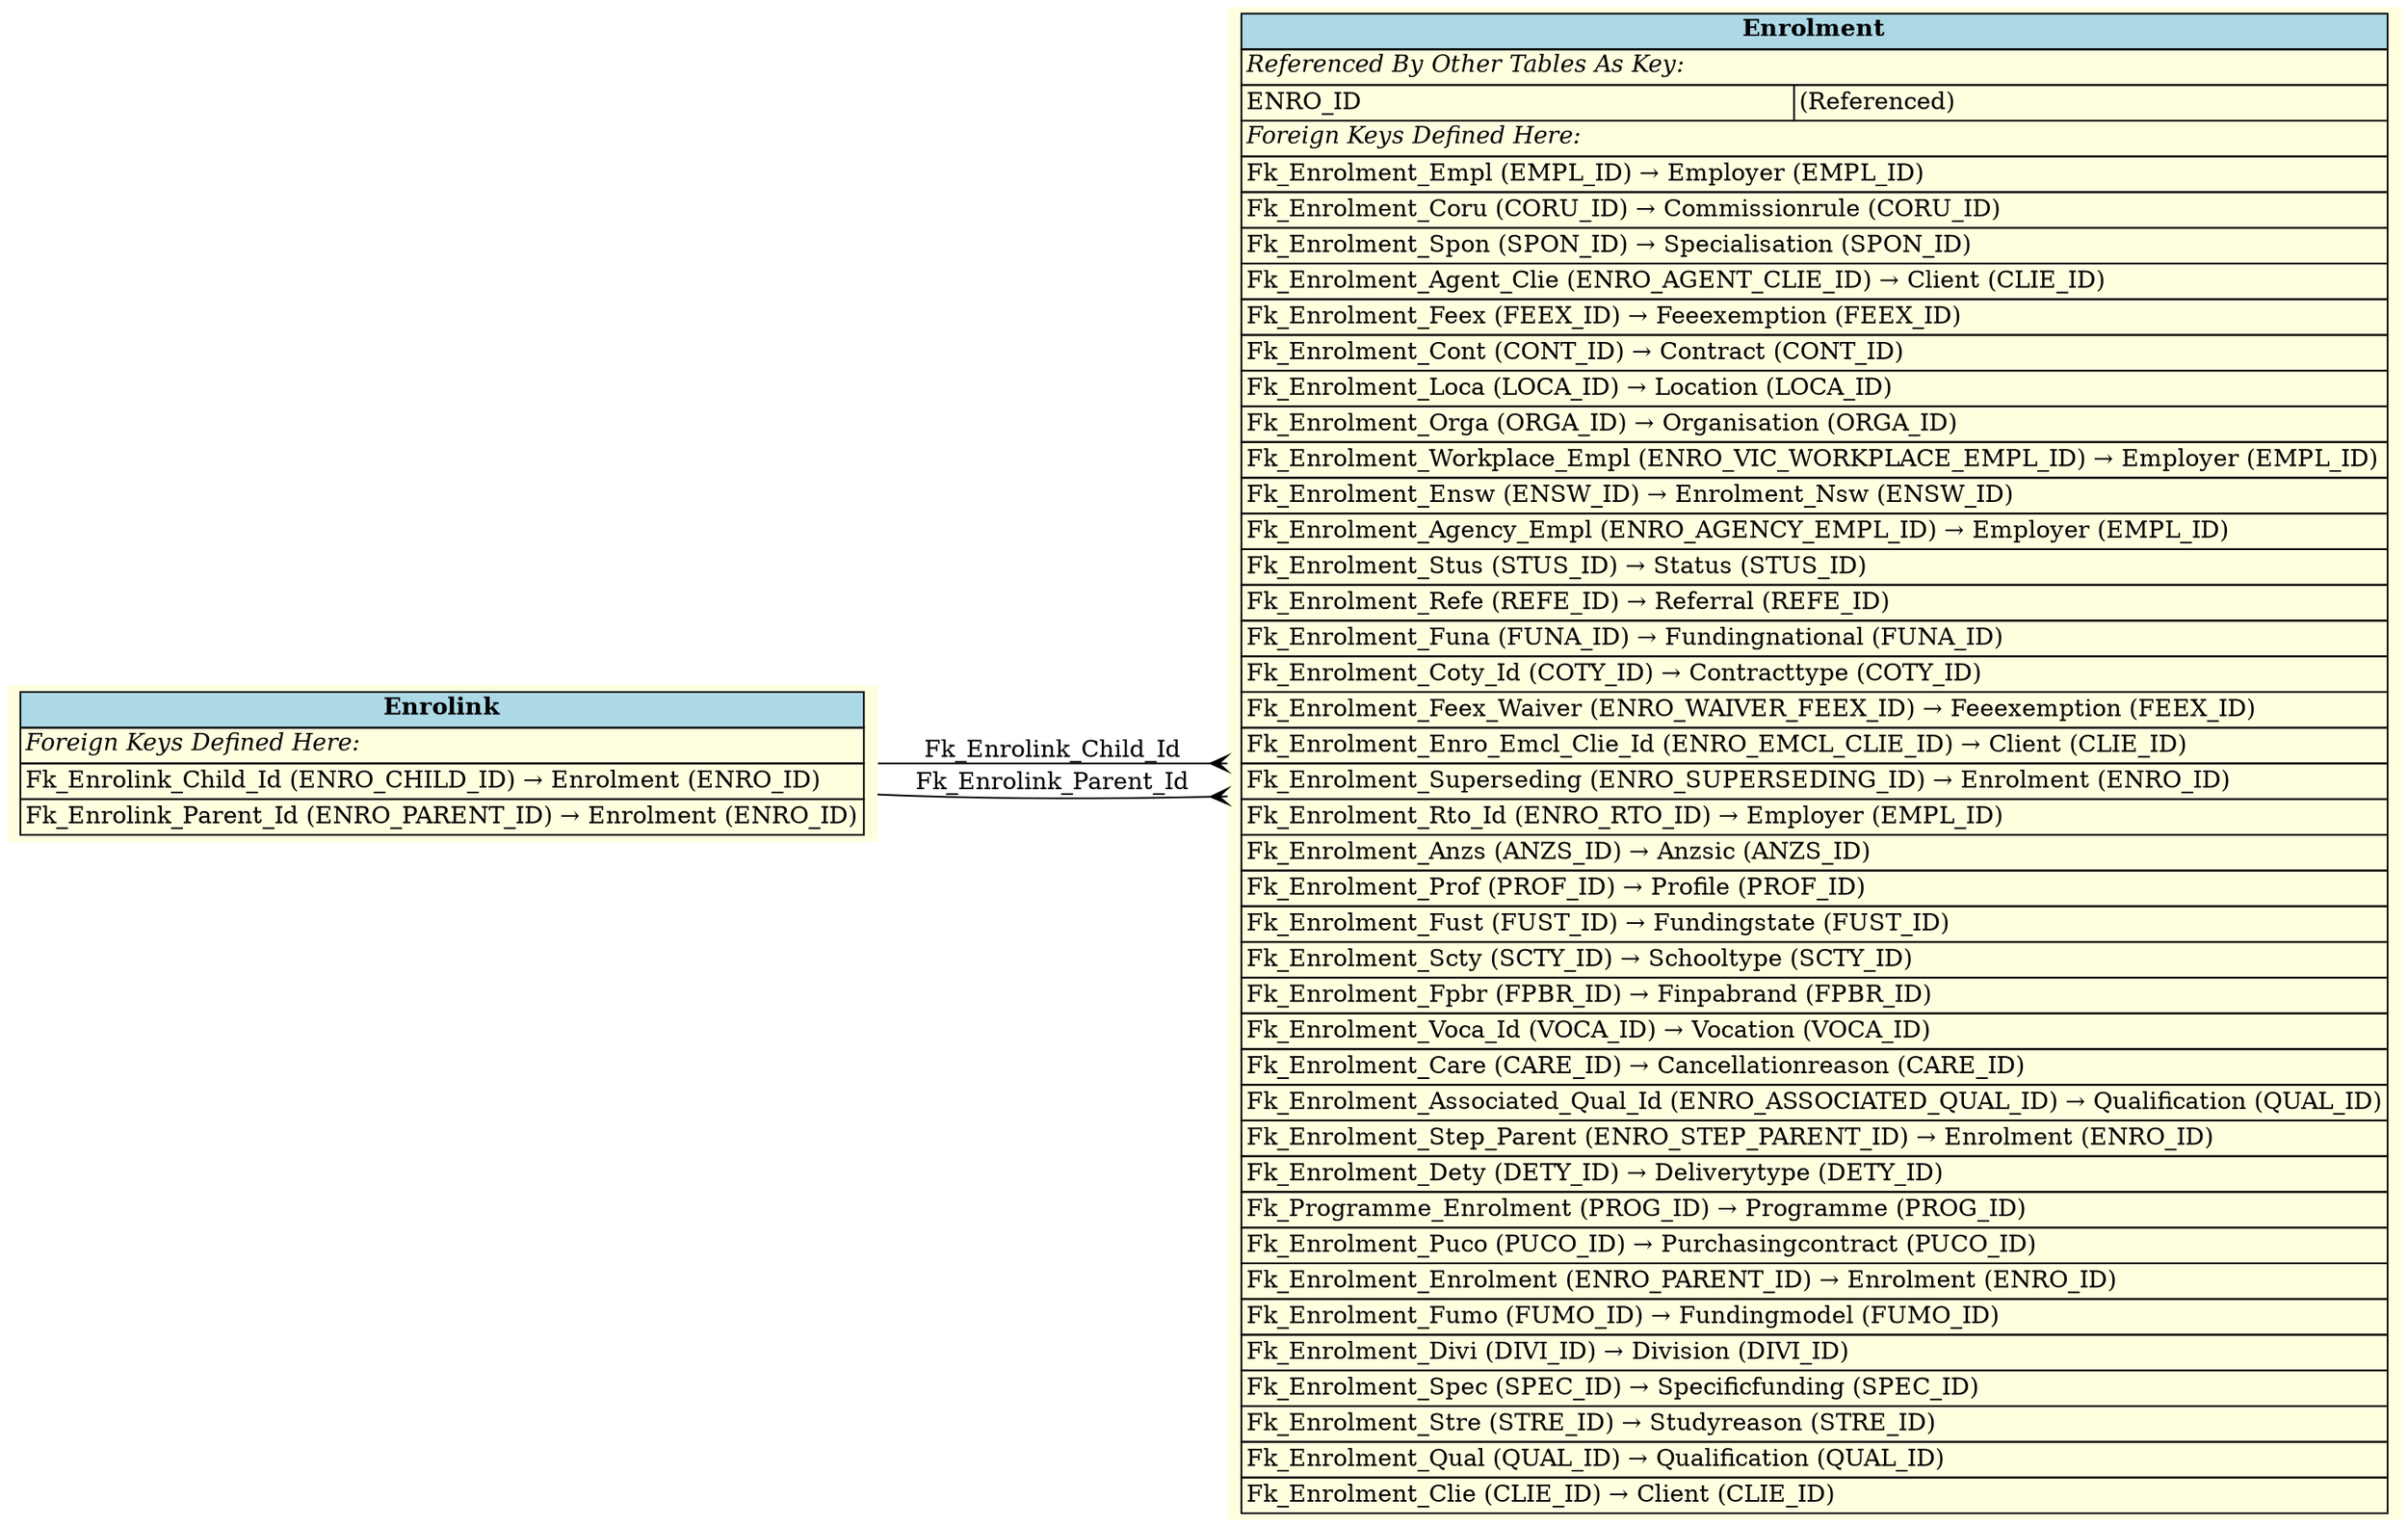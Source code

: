 digraph ERD {
  rankdir=LR;
  node [shape=plaintext, style=filled, fillcolor=lightyellow];
  edge [arrowhead=crow, arrowtail=none, dir=both, labelfontsize=10];

  "Enrolink" [
    label=<
    <TABLE BORDER="0" CELLBORDER="1" CELLSPACING="0" BGCOLOR="lightyellow">
      <TR><TD COLSPAN="2" BGCOLOR="lightblue"><B>Enrolink</B></TD></TR>
      <TR><TD COLSPAN="2" ALIGN="LEFT"><I>Foreign Keys Defined Here:</I></TD></TR>
      <TR><TD ALIGN="LEFT" COLSPAN="2">Fk_Enrolink_Child_Id (ENRO_CHILD_ID) &rarr; Enrolment (ENRO_ID)</TD></TR>
      <TR><TD ALIGN="LEFT" COLSPAN="2">Fk_Enrolink_Parent_Id (ENRO_PARENT_ID) &rarr; Enrolment (ENRO_ID)</TD></TR>
    </TABLE>
    >
  ];

  "Enrolment" [
    label=<
    <TABLE BORDER="0" CELLBORDER="1" CELLSPACING="0" BGCOLOR="lightyellow">
      <TR><TD COLSPAN="2" BGCOLOR="lightblue"><B>Enrolment</B></TD></TR>
      <TR><TD COLSPAN="2" ALIGN="LEFT"><I>Referenced By Other Tables As Key:</I></TD></TR>
      <TR><TD ALIGN="LEFT">ENRO_ID</TD><TD ALIGN="LEFT">(Referenced)</TD></TR>
      <TR><TD COLSPAN="2" ALIGN="LEFT"><I>Foreign Keys Defined Here:</I></TD></TR>
      <TR><TD ALIGN="LEFT" COLSPAN="2">Fk_Enrolment_Empl (EMPL_ID) &rarr; Employer (EMPL_ID)</TD></TR>
      <TR><TD ALIGN="LEFT" COLSPAN="2">Fk_Enrolment_Coru (CORU_ID) &rarr; Commissionrule (CORU_ID)</TD></TR>
      <TR><TD ALIGN="LEFT" COLSPAN="2">Fk_Enrolment_Spon (SPON_ID) &rarr; Specialisation (SPON_ID)</TD></TR>
      <TR><TD ALIGN="LEFT" COLSPAN="2">Fk_Enrolment_Agent_Clie (ENRO_AGENT_CLIE_ID) &rarr; Client (CLIE_ID)</TD></TR>
      <TR><TD ALIGN="LEFT" COLSPAN="2">Fk_Enrolment_Feex (FEEX_ID) &rarr; Feeexemption (FEEX_ID)</TD></TR>
      <TR><TD ALIGN="LEFT" COLSPAN="2">Fk_Enrolment_Cont (CONT_ID) &rarr; Contract (CONT_ID)</TD></TR>
      <TR><TD ALIGN="LEFT" COLSPAN="2">Fk_Enrolment_Loca (LOCA_ID) &rarr; Location (LOCA_ID)</TD></TR>
      <TR><TD ALIGN="LEFT" COLSPAN="2">Fk_Enrolment_Orga (ORGA_ID) &rarr; Organisation (ORGA_ID)</TD></TR>
      <TR><TD ALIGN="LEFT" COLSPAN="2">Fk_Enrolment_Workplace_Empl (ENRO_VIC_WORKPLACE_EMPL_ID) &rarr; Employer (EMPL_ID)</TD></TR>
      <TR><TD ALIGN="LEFT" COLSPAN="2">Fk_Enrolment_Ensw (ENSW_ID) &rarr; Enrolment_Nsw (ENSW_ID)</TD></TR>
      <TR><TD ALIGN="LEFT" COLSPAN="2">Fk_Enrolment_Agency_Empl (ENRO_AGENCY_EMPL_ID) &rarr; Employer (EMPL_ID)</TD></TR>
      <TR><TD ALIGN="LEFT" COLSPAN="2">Fk_Enrolment_Stus (STUS_ID) &rarr; Status (STUS_ID)</TD></TR>
      <TR><TD ALIGN="LEFT" COLSPAN="2">Fk_Enrolment_Refe (REFE_ID) &rarr; Referral (REFE_ID)</TD></TR>
      <TR><TD ALIGN="LEFT" COLSPAN="2">Fk_Enrolment_Funa (FUNA_ID) &rarr; Fundingnational (FUNA_ID)</TD></TR>
      <TR><TD ALIGN="LEFT" COLSPAN="2">Fk_Enrolment_Coty_Id (COTY_ID) &rarr; Contracttype (COTY_ID)</TD></TR>
      <TR><TD ALIGN="LEFT" COLSPAN="2">Fk_Enrolment_Feex_Waiver (ENRO_WAIVER_FEEX_ID) &rarr; Feeexemption (FEEX_ID)</TD></TR>
      <TR><TD ALIGN="LEFT" COLSPAN="2">Fk_Enrolment_Enro_Emcl_Clie_Id (ENRO_EMCL_CLIE_ID) &rarr; Client (CLIE_ID)</TD></TR>
      <TR><TD ALIGN="LEFT" COLSPAN="2">Fk_Enrolment_Superseding (ENRO_SUPERSEDING_ID) &rarr; Enrolment (ENRO_ID)</TD></TR>
      <TR><TD ALIGN="LEFT" COLSPAN="2">Fk_Enrolment_Rto_Id (ENRO_RTO_ID) &rarr; Employer (EMPL_ID)</TD></TR>
      <TR><TD ALIGN="LEFT" COLSPAN="2">Fk_Enrolment_Anzs (ANZS_ID) &rarr; Anzsic (ANZS_ID)</TD></TR>
      <TR><TD ALIGN="LEFT" COLSPAN="2">Fk_Enrolment_Prof (PROF_ID) &rarr; Profile (PROF_ID)</TD></TR>
      <TR><TD ALIGN="LEFT" COLSPAN="2">Fk_Enrolment_Fust (FUST_ID) &rarr; Fundingstate (FUST_ID)</TD></TR>
      <TR><TD ALIGN="LEFT" COLSPAN="2">Fk_Enrolment_Scty (SCTY_ID) &rarr; Schooltype (SCTY_ID)</TD></TR>
      <TR><TD ALIGN="LEFT" COLSPAN="2">Fk_Enrolment_Fpbr (FPBR_ID) &rarr; Finpabrand (FPBR_ID)</TD></TR>
      <TR><TD ALIGN="LEFT" COLSPAN="2">Fk_Enrolment_Voca_Id (VOCA_ID) &rarr; Vocation (VOCA_ID)</TD></TR>
      <TR><TD ALIGN="LEFT" COLSPAN="2">Fk_Enrolment_Care (CARE_ID) &rarr; Cancellationreason (CARE_ID)</TD></TR>
      <TR><TD ALIGN="LEFT" COLSPAN="2">Fk_Enrolment_Associated_Qual_Id (ENRO_ASSOCIATED_QUAL_ID) &rarr; Qualification (QUAL_ID)</TD></TR>
      <TR><TD ALIGN="LEFT" COLSPAN="2">Fk_Enrolment_Step_Parent (ENRO_STEP_PARENT_ID) &rarr; Enrolment (ENRO_ID)</TD></TR>
      <TR><TD ALIGN="LEFT" COLSPAN="2">Fk_Enrolment_Dety (DETY_ID) &rarr; Deliverytype (DETY_ID)</TD></TR>
      <TR><TD ALIGN="LEFT" COLSPAN="2">Fk_Programme_Enrolment (PROG_ID) &rarr; Programme (PROG_ID)</TD></TR>
      <TR><TD ALIGN="LEFT" COLSPAN="2">Fk_Enrolment_Puco (PUCO_ID) &rarr; Purchasingcontract (PUCO_ID)</TD></TR>
      <TR><TD ALIGN="LEFT" COLSPAN="2">Fk_Enrolment_Enrolment (ENRO_PARENT_ID) &rarr; Enrolment (ENRO_ID)</TD></TR>
      <TR><TD ALIGN="LEFT" COLSPAN="2">Fk_Enrolment_Fumo (FUMO_ID) &rarr; Fundingmodel (FUMO_ID)</TD></TR>
      <TR><TD ALIGN="LEFT" COLSPAN="2">Fk_Enrolment_Divi (DIVI_ID) &rarr; Division (DIVI_ID)</TD></TR>
      <TR><TD ALIGN="LEFT" COLSPAN="2">Fk_Enrolment_Spec (SPEC_ID) &rarr; Specificfunding (SPEC_ID)</TD></TR>
      <TR><TD ALIGN="LEFT" COLSPAN="2">Fk_Enrolment_Stre (STRE_ID) &rarr; Studyreason (STRE_ID)</TD></TR>
      <TR><TD ALIGN="LEFT" COLSPAN="2">Fk_Enrolment_Qual (QUAL_ID) &rarr; Qualification (QUAL_ID)</TD></TR>
      <TR><TD ALIGN="LEFT" COLSPAN="2">Fk_Enrolment_Clie (CLIE_ID) &rarr; Client (CLIE_ID)</TD></TR>
    </TABLE>
    >
  ];

  "Enrolink" -> "Enrolment" [label=" Fk_Enrolink_Child_Id "];
  "Enrolink" -> "Enrolment" [label=" Fk_Enrolink_Parent_Id "];
}
